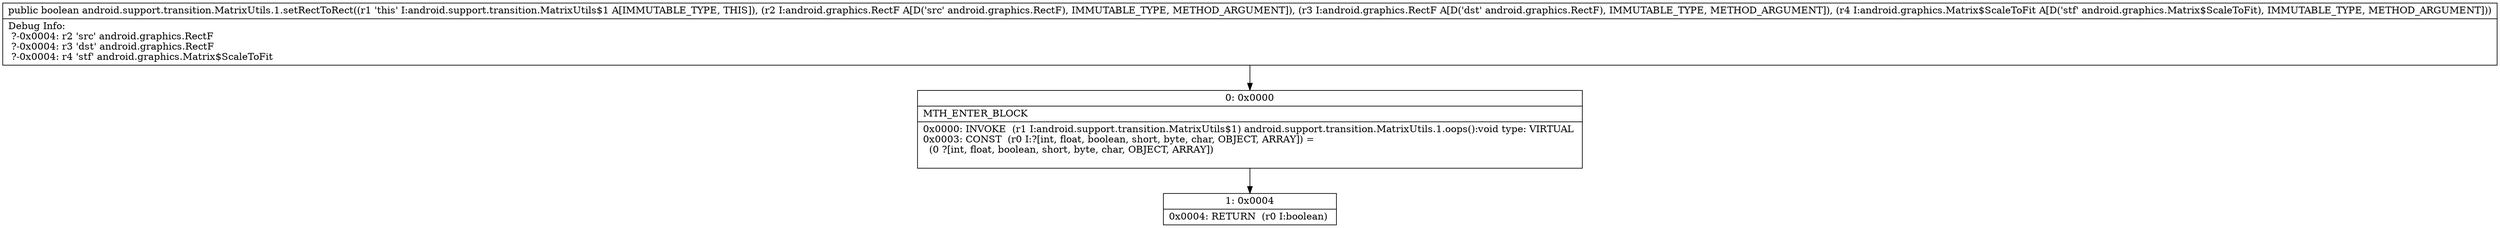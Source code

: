 digraph "CFG forandroid.support.transition.MatrixUtils.1.setRectToRect(Landroid\/graphics\/RectF;Landroid\/graphics\/RectF;Landroid\/graphics\/Matrix$ScaleToFit;)Z" {
Node_0 [shape=record,label="{0\:\ 0x0000|MTH_ENTER_BLOCK\l|0x0000: INVOKE  (r1 I:android.support.transition.MatrixUtils$1) android.support.transition.MatrixUtils.1.oops():void type: VIRTUAL \l0x0003: CONST  (r0 I:?[int, float, boolean, short, byte, char, OBJECT, ARRAY]) = \l  (0 ?[int, float, boolean, short, byte, char, OBJECT, ARRAY])\l \l}"];
Node_1 [shape=record,label="{1\:\ 0x0004|0x0004: RETURN  (r0 I:boolean) \l}"];
MethodNode[shape=record,label="{public boolean android.support.transition.MatrixUtils.1.setRectToRect((r1 'this' I:android.support.transition.MatrixUtils$1 A[IMMUTABLE_TYPE, THIS]), (r2 I:android.graphics.RectF A[D('src' android.graphics.RectF), IMMUTABLE_TYPE, METHOD_ARGUMENT]), (r3 I:android.graphics.RectF A[D('dst' android.graphics.RectF), IMMUTABLE_TYPE, METHOD_ARGUMENT]), (r4 I:android.graphics.Matrix$ScaleToFit A[D('stf' android.graphics.Matrix$ScaleToFit), IMMUTABLE_TYPE, METHOD_ARGUMENT]))  | Debug Info:\l  ?\-0x0004: r2 'src' android.graphics.RectF\l  ?\-0x0004: r3 'dst' android.graphics.RectF\l  ?\-0x0004: r4 'stf' android.graphics.Matrix$ScaleToFit\l}"];
MethodNode -> Node_0;
Node_0 -> Node_1;
}


